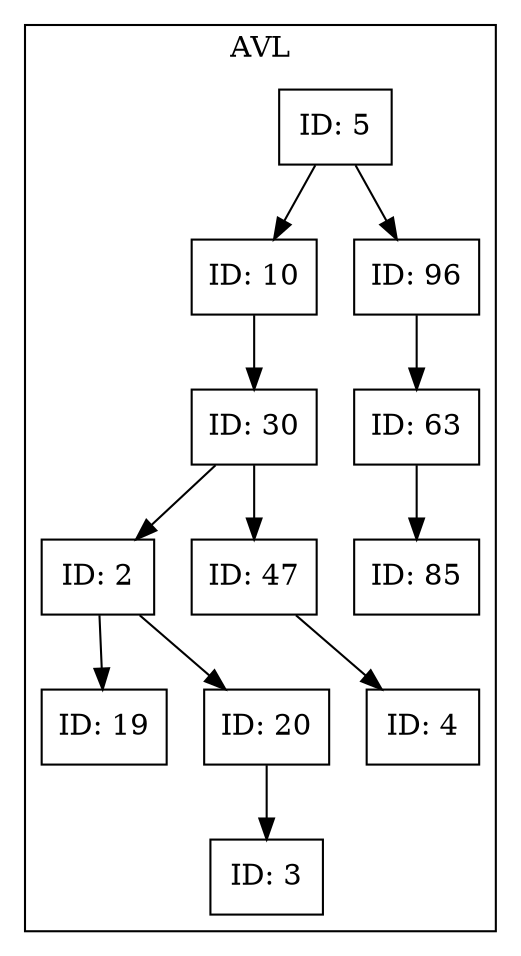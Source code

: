 digraph G{ 
node[shape=box];
subgraph cluster_0{
5[label= "ID: 5"];
5[label= "ID: 5"];10[label= "ID: 10"];
10[label= "ID: 10"];30[label= "ID: 30"];
30[label= "ID: 30"];2[label= "ID: 2"];
2[label= "ID: 2"];19[label= "ID: 19"];
2[label= "ID: 2"];20[label= "ID: 20"];
20[label= "ID: 20"];3[label= "ID: 3"];
30[label= "ID: 30"];47[label= "ID: 47"];
47[label= "ID: 47"];4[label= "ID: 4"];
5[label= "ID: 5"];96[label= "ID: 96"];
96[label= "ID: 96"];63[label= "ID: 63"];
63[label= "ID: 63"];85[label= "ID: 85"];
5
5->10
10->30
30->2
2->19
2->20
20->3
30->47
47->4
5->96
96->63
63->85

label="AVL"
}
}

